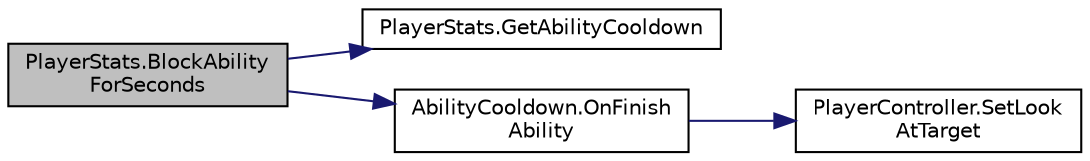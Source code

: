 digraph "PlayerStats.BlockAbilityForSeconds"
{
 // INTERACTIVE_SVG=YES
 // LATEX_PDF_SIZE
  edge [fontname="Helvetica",fontsize="10",labelfontname="Helvetica",labelfontsize="10"];
  node [fontname="Helvetica",fontsize="10",shape=record];
  rankdir="LR";
  Node1 [label="PlayerStats.BlockAbility\lForSeconds",height=0.2,width=0.4,color="black", fillcolor="grey75", style="filled", fontcolor="black",tooltip=" "];
  Node1 -> Node2 [color="midnightblue",fontsize="10",style="solid",fontname="Helvetica"];
  Node2 [label="PlayerStats.GetAbilityCooldown",height=0.2,width=0.4,color="black", fillcolor="white", style="filled",URL="$class_player_stats.html#a12436c563a621825a095f0fcbee67e74",tooltip=" "];
  Node1 -> Node3 [color="midnightblue",fontsize="10",style="solid",fontname="Helvetica"];
  Node3 [label="AbilityCooldown.OnFinish\lAbility",height=0.2,width=0.4,color="black", fillcolor="white", style="filled",URL="$class_ability_cooldown.html#abe17348393bdde47c5aef87b5311593c",tooltip="This resets the state of the player when it exits the ability state"];
  Node3 -> Node4 [color="midnightblue",fontsize="10",style="solid",fontname="Helvetica"];
  Node4 [label="PlayerController.SetLook\lAtTarget",height=0.2,width=0.4,color="black", fillcolor="white", style="filled",URL="$class_player_controller.html#a36323c07b7cd9e0ccab9c8016611827c",tooltip="The player will look at the position of this Transform."];
}
